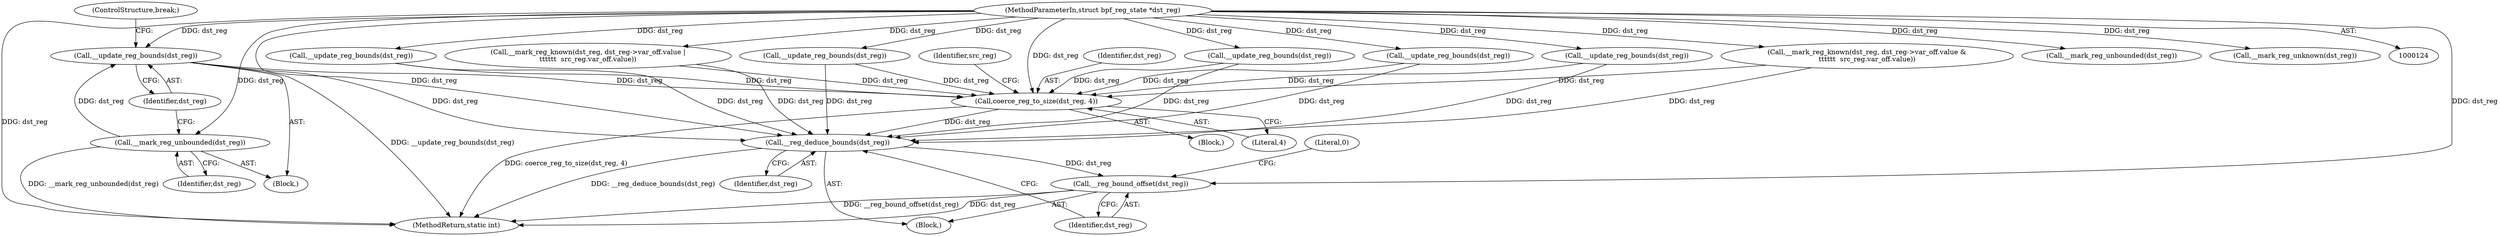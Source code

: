 digraph "0_linux_bb7f0f989ca7de1153bd128a40a71709e339fa03_0@API" {
"1000404" [label="(Call,__update_reg_bounds(dst_reg))"];
"1000402" [label="(Call,__mark_reg_unbounded(dst_reg))"];
"1000127" [label="(MethodParameterIn,struct bpf_reg_state *dst_reg)"];
"1000790" [label="(Call,coerce_reg_to_size(dst_reg, 4))"];
"1000797" [label="(Call,__reg_deduce_bounds(dst_reg))"];
"1000799" [label="(Call,__reg_bound_offset(dst_reg))"];
"1000791" [label="(Identifier,dst_reg)"];
"1000418" [label="(Call,__mark_reg_unbounded(dst_reg))"];
"1000803" [label="(MethodReturn,static int)"];
"1000790" [label="(Call,coerce_reg_to_size(dst_reg, 4))"];
"1000401" [label="(Block,)"];
"1000553" [label="(Call,__update_reg_bounds(dst_reg))"];
"1000562" [label="(Call,__mark_reg_known(dst_reg, dst_reg->var_off.value |\n\t\t\t\t\t\t  src_reg.var_off.value))"];
"1000797" [label="(Call,__reg_deduce_bounds(dst_reg))"];
"1000404" [label="(Call,__update_reg_bounds(dst_reg))"];
"1000795" [label="(Identifier,src_reg)"];
"1000406" [label="(ControlStructure,break;)"];
"1000771" [label="(Call,__update_reg_bounds(dst_reg))"];
"1000802" [label="(Literal,0)"];
"1000798" [label="(Identifier,dst_reg)"];
"1000799" [label="(Call,__reg_bound_offset(dst_reg))"];
"1000405" [label="(Identifier,dst_reg)"];
"1000208" [label="(Call,__mark_reg_unknown(dst_reg))"];
"1000800" [label="(Identifier,dst_reg)"];
"1000420" [label="(Call,__update_reg_bounds(dst_reg))"];
"1000403" [label="(Identifier,dst_reg)"];
"1000792" [label="(Literal,4)"];
"1000716" [label="(Call,__update_reg_bounds(dst_reg))"];
"1000648" [label="(Call,__update_reg_bounds(dst_reg))"];
"1000129" [label="(Block,)"];
"1000402" [label="(Call,__mark_reg_unbounded(dst_reg))"];
"1000473" [label="(Call,__mark_reg_known(dst_reg, dst_reg->var_off.value &\n\t\t\t\t\t\t  src_reg.var_off.value))"];
"1000127" [label="(MethodParameterIn,struct bpf_reg_state *dst_reg)"];
"1000789" [label="(Block,)"];
"1000404" -> "1000401"  [label="AST: "];
"1000404" -> "1000405"  [label="CFG: "];
"1000405" -> "1000404"  [label="AST: "];
"1000406" -> "1000404"  [label="CFG: "];
"1000404" -> "1000803"  [label="DDG: __update_reg_bounds(dst_reg)"];
"1000402" -> "1000404"  [label="DDG: dst_reg"];
"1000127" -> "1000404"  [label="DDG: dst_reg"];
"1000404" -> "1000790"  [label="DDG: dst_reg"];
"1000404" -> "1000797"  [label="DDG: dst_reg"];
"1000402" -> "1000401"  [label="AST: "];
"1000402" -> "1000403"  [label="CFG: "];
"1000403" -> "1000402"  [label="AST: "];
"1000405" -> "1000402"  [label="CFG: "];
"1000402" -> "1000803"  [label="DDG: __mark_reg_unbounded(dst_reg)"];
"1000127" -> "1000402"  [label="DDG: dst_reg"];
"1000127" -> "1000124"  [label="AST: "];
"1000127" -> "1000803"  [label="DDG: dst_reg"];
"1000127" -> "1000208"  [label="DDG: dst_reg"];
"1000127" -> "1000418"  [label="DDG: dst_reg"];
"1000127" -> "1000420"  [label="DDG: dst_reg"];
"1000127" -> "1000473"  [label="DDG: dst_reg"];
"1000127" -> "1000553"  [label="DDG: dst_reg"];
"1000127" -> "1000562"  [label="DDG: dst_reg"];
"1000127" -> "1000648"  [label="DDG: dst_reg"];
"1000127" -> "1000716"  [label="DDG: dst_reg"];
"1000127" -> "1000771"  [label="DDG: dst_reg"];
"1000127" -> "1000790"  [label="DDG: dst_reg"];
"1000127" -> "1000797"  [label="DDG: dst_reg"];
"1000127" -> "1000799"  [label="DDG: dst_reg"];
"1000790" -> "1000789"  [label="AST: "];
"1000790" -> "1000792"  [label="CFG: "];
"1000791" -> "1000790"  [label="AST: "];
"1000792" -> "1000790"  [label="AST: "];
"1000795" -> "1000790"  [label="CFG: "];
"1000790" -> "1000803"  [label="DDG: coerce_reg_to_size(dst_reg, 4)"];
"1000553" -> "1000790"  [label="DDG: dst_reg"];
"1000716" -> "1000790"  [label="DDG: dst_reg"];
"1000473" -> "1000790"  [label="DDG: dst_reg"];
"1000648" -> "1000790"  [label="DDG: dst_reg"];
"1000420" -> "1000790"  [label="DDG: dst_reg"];
"1000771" -> "1000790"  [label="DDG: dst_reg"];
"1000562" -> "1000790"  [label="DDG: dst_reg"];
"1000790" -> "1000797"  [label="DDG: dst_reg"];
"1000797" -> "1000129"  [label="AST: "];
"1000797" -> "1000798"  [label="CFG: "];
"1000798" -> "1000797"  [label="AST: "];
"1000800" -> "1000797"  [label="CFG: "];
"1000797" -> "1000803"  [label="DDG: __reg_deduce_bounds(dst_reg)"];
"1000553" -> "1000797"  [label="DDG: dst_reg"];
"1000716" -> "1000797"  [label="DDG: dst_reg"];
"1000473" -> "1000797"  [label="DDG: dst_reg"];
"1000648" -> "1000797"  [label="DDG: dst_reg"];
"1000420" -> "1000797"  [label="DDG: dst_reg"];
"1000771" -> "1000797"  [label="DDG: dst_reg"];
"1000562" -> "1000797"  [label="DDG: dst_reg"];
"1000797" -> "1000799"  [label="DDG: dst_reg"];
"1000799" -> "1000129"  [label="AST: "];
"1000799" -> "1000800"  [label="CFG: "];
"1000800" -> "1000799"  [label="AST: "];
"1000802" -> "1000799"  [label="CFG: "];
"1000799" -> "1000803"  [label="DDG: dst_reg"];
"1000799" -> "1000803"  [label="DDG: __reg_bound_offset(dst_reg)"];
}
